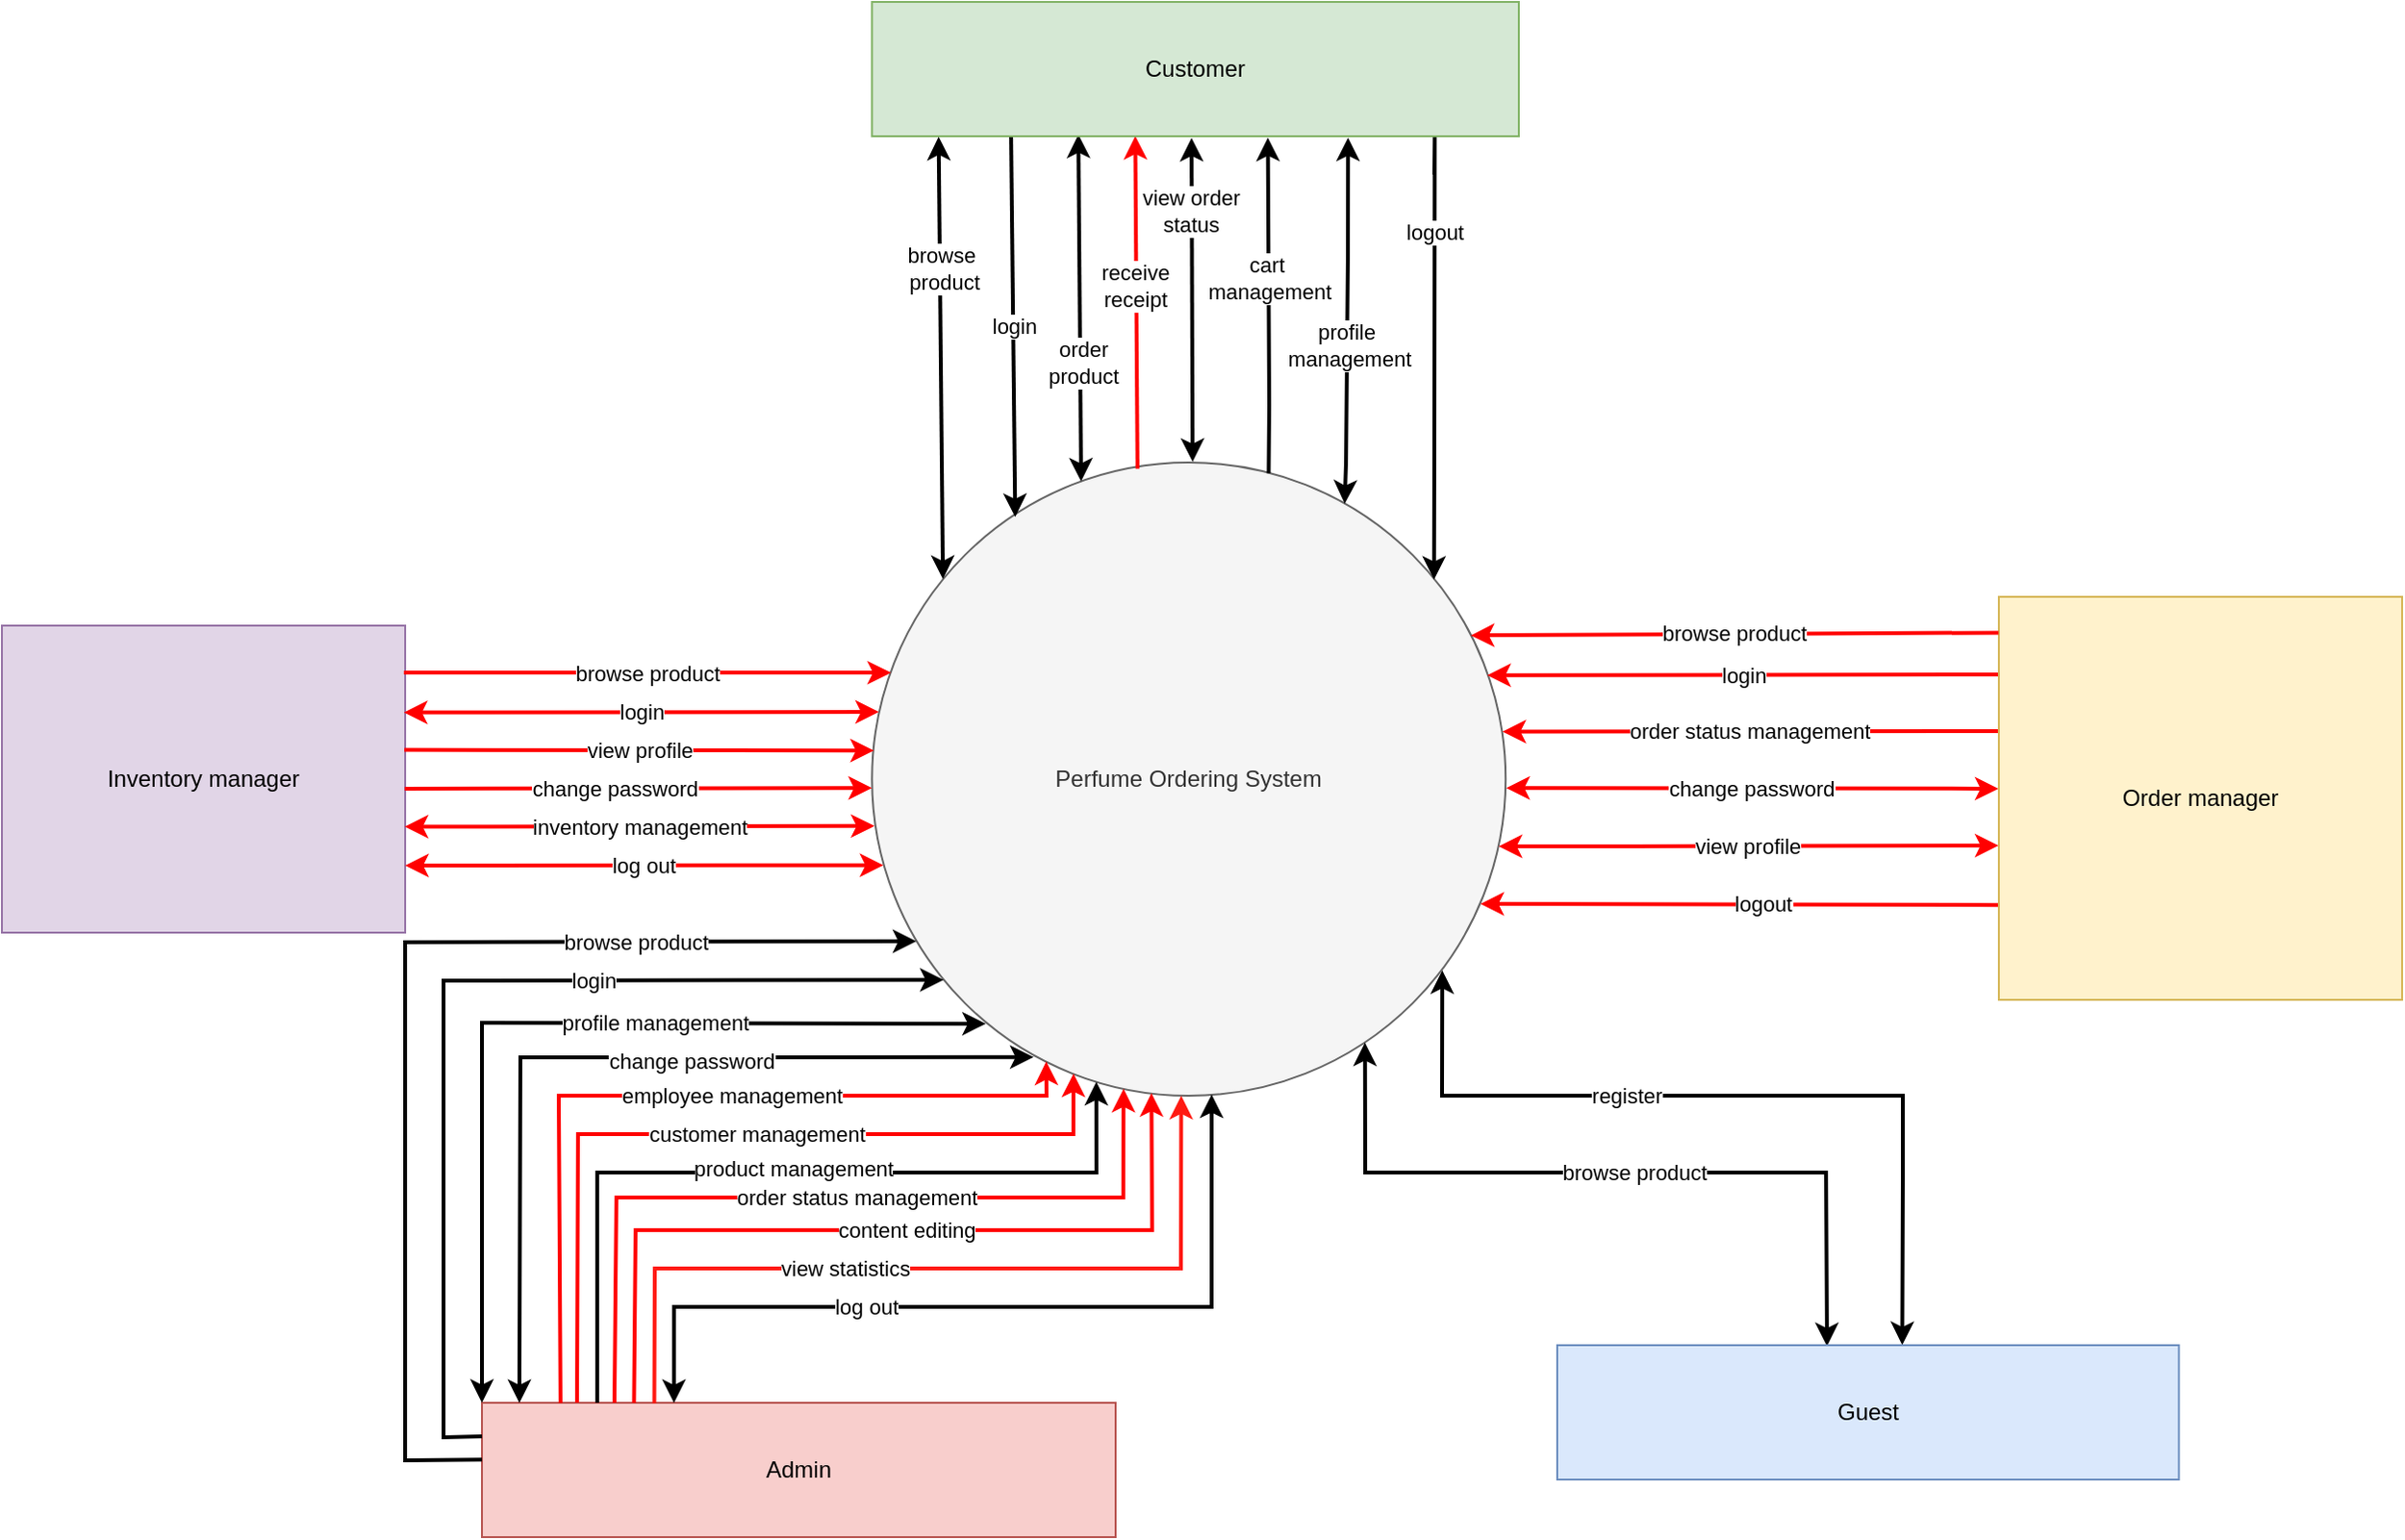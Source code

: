 <mxfile version="21.7.5" type="device">
  <diagram id="_5H-L2p9wcAScAushxqT" name="Page-1">
    <mxGraphModel dx="1034" dy="1102" grid="1" gridSize="10" guides="1" tooltips="1" connect="1" arrows="1" fold="1" page="1" pageScale="1" pageWidth="850" pageHeight="1100" math="0" shadow="0">
      <root>
        <mxCell id="0" />
        <mxCell id="1" parent="0" />
        <mxCell id="1_D0niRrM3T77huq3_q3-2" value="Perfume Ordering System" style="ellipse;whiteSpace=wrap;html=1;aspect=fixed;fillColor=#f5f5f5;strokeColor=#666666;fontColor=#333333;" parent="1" vertex="1">
          <mxGeometry x="1863.13" y="470" width="330" height="330" as="geometry" />
        </mxCell>
        <mxCell id="1_D0niRrM3T77huq3_q3-3" value="cart&amp;nbsp; &lt;br&gt;management" style="endArrow=classic;html=1;rounded=0;strokeColor=#000000;strokeWidth=2;fillColor=#FFFF00;exitX=0.626;exitY=0.017;exitDx=0;exitDy=0;exitPerimeter=0;entryX=0.612;entryY=1.01;entryDx=0;entryDy=0;entryPerimeter=0;" parent="1" source="1_D0niRrM3T77huq3_q3-2" target="1_D0niRrM3T77huq3_q3-11" edge="1">
          <mxGeometry x="0.164" width="50" height="50" relative="1" as="geometry">
            <mxPoint x="2060" y="479.96" as="sourcePoint" />
            <mxPoint x="2100.03" y="300.0" as="targetPoint" />
            <Array as="points">
              <mxPoint x="2070" y="440" />
            </Array>
            <mxPoint as="offset" />
          </mxGeometry>
        </mxCell>
        <mxCell id="1_D0niRrM3T77huq3_q3-4" value="&lt;span style=&quot;color: rgb(0, 0, 0); font-family: Helvetica; font-size: 11px; font-style: normal; font-variant-ligatures: normal; font-variant-caps: normal; font-weight: 400; letter-spacing: normal; orphans: 2; text-align: center; text-indent: 0px; text-transform: none; widows: 2; word-spacing: 0px; -webkit-text-stroke-width: 0px; background-color: rgb(255, 255, 255); text-decoration-thickness: initial; text-decoration-style: initial; text-decoration-color: initial; float: none; display: inline !important;&quot;&gt;view order&lt;br&gt;status&lt;/span&gt;" style="endArrow=classic;startArrow=classic;html=1;rounded=0;strokeWidth=2;entryX=0.494;entryY=1.012;entryDx=0;entryDy=0;entryPerimeter=0;exitX=0.506;exitY=-0.001;exitDx=0;exitDy=0;exitPerimeter=0;" parent="1" source="1_D0niRrM3T77huq3_q3-2" target="1_D0niRrM3T77huq3_q3-11" edge="1">
          <mxGeometry x="0.551" y="1" width="50" height="50" relative="1" as="geometry">
            <mxPoint x="2060" y="470" as="sourcePoint" />
            <mxPoint x="2059.995" y="300.0" as="targetPoint" />
            <Array as="points" />
            <mxPoint as="offset" />
          </mxGeometry>
        </mxCell>
        <mxCell id="1_D0niRrM3T77huq3_q3-5" value="&lt;span style=&quot;color: rgb(0, 0, 0); font-family: Helvetica; font-size: 11px; font-style: normal; font-variant-ligatures: normal; font-variant-caps: normal; font-weight: 400; letter-spacing: normal; orphans: 2; text-align: center; text-indent: 0px; text-transform: none; widows: 2; word-spacing: 0px; -webkit-text-stroke-width: 0px; background-color: rgb(255, 255, 255); text-decoration-thickness: initial; text-decoration-style: initial; text-decoration-color: initial; float: none; display: inline !important;&quot;&gt;order &lt;br&gt;product&lt;/span&gt;" style="startArrow=classic;html=1;rounded=0;strokeWidth=2;exitX=0.33;exitY=0.03;exitDx=0;exitDy=0;exitPerimeter=0;entryX=0.319;entryY=0.987;entryDx=0;entryDy=0;entryPerimeter=0;" parent="1" source="1_D0niRrM3T77huq3_q3-2" target="1_D0niRrM3T77huq3_q3-11" edge="1">
          <mxGeometry x="-0.312" y="-1" width="50" height="50" relative="1" as="geometry">
            <mxPoint x="2000.42" y="450" as="sourcePoint" />
            <mxPoint x="1999.996" y="300.55" as="targetPoint" />
            <mxPoint as="offset" />
          </mxGeometry>
        </mxCell>
        <mxCell id="1_D0niRrM3T77huq3_q3-6" value="browse&lt;br&gt;&amp;nbsp;product" style="endArrow=classic;startArrow=classic;html=1;rounded=0;strokeColor=#000000;strokeWidth=2;entryX=0.103;entryY=1.004;entryDx=0;entryDy=0;entryPerimeter=0;exitX=0.112;exitY=0.184;exitDx=0;exitDy=0;exitPerimeter=0;" parent="1" source="1_D0niRrM3T77huq3_q3-2" target="1_D0niRrM3T77huq3_q3-11" edge="1">
          <mxGeometry x="0.403" width="50" height="50" relative="1" as="geometry">
            <mxPoint x="1920" y="510" as="sourcePoint" />
            <mxPoint x="1920.0" y="300.0" as="targetPoint" />
            <mxPoint as="offset" />
          </mxGeometry>
        </mxCell>
        <mxCell id="1_D0niRrM3T77huq3_q3-7" value="receive&lt;br&gt;receipt" style="endArrow=classic;html=1;rounded=0;strokeColor=#FF0000;strokeWidth=2;exitX=0.419;exitY=0.01;exitDx=0;exitDy=0;exitPerimeter=0;entryX=0.407;entryY=0.998;entryDx=0;entryDy=0;entryPerimeter=0;" parent="1" source="1_D0niRrM3T77huq3_q3-2" target="1_D0niRrM3T77huq3_q3-11" edge="1">
          <mxGeometry x="0.093" y="1" width="50" height="50" relative="1" as="geometry">
            <mxPoint x="2027.36" y="470.0" as="sourcePoint" />
            <mxPoint x="2028.904" y="314.24" as="targetPoint" />
            <mxPoint as="offset" />
          </mxGeometry>
        </mxCell>
        <mxCell id="1_D0niRrM3T77huq3_q3-8" value="login" style="endArrow=classic;html=1;rounded=0;strokeColor=#000000;strokeWidth=2;exitX=0.215;exitY=0.987;exitDx=0;exitDy=0;exitPerimeter=0;entryX=0.226;entryY=0.086;entryDx=0;entryDy=0;entryPerimeter=0;" parent="1" source="1_D0niRrM3T77huq3_q3-11" target="1_D0niRrM3T77huq3_q3-2" edge="1">
          <mxGeometry width="50" height="50" relative="1" as="geometry">
            <mxPoint x="1960.247" y="300.0" as="sourcePoint" />
            <mxPoint x="1960.0" y="456.19" as="targetPoint" />
          </mxGeometry>
        </mxCell>
        <mxCell id="1_D0niRrM3T77huq3_q3-9" value="logout" style="html=1;rounded=0;strokeWidth=2;entryX=0.887;entryY=0.185;entryDx=0;entryDy=0;entryPerimeter=0;" parent="1" target="1_D0niRrM3T77huq3_q3-2" edge="1">
          <mxGeometry x="-0.442" width="50" height="50" relative="1" as="geometry">
            <mxPoint x="2156" y="320" as="sourcePoint" />
            <mxPoint x="2050" y="550.2" as="targetPoint" />
            <Array as="points">
              <mxPoint x="2156.2" y="300" />
              <mxPoint x="2156" y="460" />
            </Array>
            <mxPoint as="offset" />
          </mxGeometry>
        </mxCell>
        <mxCell id="1_D0niRrM3T77huq3_q3-10" value="&lt;meta charset=&quot;utf-8&quot;&gt;&lt;span style=&quot;color: rgb(0, 0, 0); font-family: Helvetica; font-size: 11px; font-style: normal; font-variant-ligatures: normal; font-variant-caps: normal; font-weight: 400; letter-spacing: normal; orphans: 2; text-align: center; text-indent: 0px; text-transform: none; widows: 2; word-spacing: 0px; -webkit-text-stroke-width: 0px; background-color: rgb(255, 255, 255); text-decoration-thickness: initial; text-decoration-style: initial; text-decoration-color: initial; float: none; display: inline !important;&quot;&gt;profile&lt;/span&gt;&lt;br style=&quot;color: rgb(0, 0, 0); font-family: Helvetica; font-size: 11px; font-style: normal; font-variant-ligatures: normal; font-variant-caps: normal; font-weight: 400; letter-spacing: normal; orphans: 2; text-align: center; text-indent: 0px; text-transform: none; widows: 2; word-spacing: 0px; -webkit-text-stroke-width: 0px; text-decoration-thickness: initial; text-decoration-style: initial; text-decoration-color: initial;&quot;&gt;&lt;span style=&quot;color: rgb(0, 0, 0); font-family: Helvetica; font-size: 11px; font-style: normal; font-variant-ligatures: normal; font-variant-caps: normal; font-weight: 400; letter-spacing: normal; orphans: 2; text-align: center; text-indent: 0px; text-transform: none; widows: 2; word-spacing: 0px; -webkit-text-stroke-width: 0px; background-color: rgb(255, 255, 255); text-decoration-thickness: initial; text-decoration-style: initial; text-decoration-color: initial; float: none; display: inline !important;&quot;&gt;&amp;nbsp;management&lt;/span&gt;" style="endArrow=classic;startArrow=classic;html=1;rounded=0;strokeWidth=2;entryX=0.736;entryY=1.01;entryDx=0;entryDy=0;entryPerimeter=0;exitX=0.746;exitY=0.065;exitDx=0;exitDy=0;exitPerimeter=0;" parent="1" source="1_D0niRrM3T77huq3_q3-2" target="1_D0niRrM3T77huq3_q3-11" edge="1">
          <mxGeometry x="-0.134" y="1" width="50" height="50" relative="1" as="geometry">
            <mxPoint x="2110" y="490" as="sourcePoint" />
            <mxPoint x="2202.803" y="330.27" as="targetPoint" />
            <Array as="points">
              <mxPoint x="2110" y="470" />
              <mxPoint x="2111" y="360" />
            </Array>
            <mxPoint as="offset" />
          </mxGeometry>
        </mxCell>
        <mxCell id="1_D0niRrM3T77huq3_q3-11" value="Customer" style="rounded=0;whiteSpace=wrap;html=1;fillColor=#d5e8d4;strokeColor=#82b366;" parent="1" vertex="1">
          <mxGeometry x="1863.13" y="230" width="336.87" height="70" as="geometry" />
        </mxCell>
        <mxCell id="1_D0niRrM3T77huq3_q3-12" value="Admin" style="rounded=0;whiteSpace=wrap;html=1;fillColor=#f8cecc;strokeColor=#b85450;" parent="1" vertex="1">
          <mxGeometry x="1660" y="960" width="330" height="70" as="geometry" />
        </mxCell>
        <mxCell id="1_D0niRrM3T77huq3_q3-13" value="login" style="endArrow=classic;html=1;rounded=0;strokeColor=#000000;strokeWidth=2;entryX=0.113;entryY=0.817;entryDx=0;entryDy=0;entryPerimeter=0;exitX=0;exitY=0.25;exitDx=0;exitDy=0;" parent="1" source="1_D0niRrM3T77huq3_q3-12" target="1_D0niRrM3T77huq3_q3-2" edge="1">
          <mxGeometry x="0.298" width="50" height="50" relative="1" as="geometry">
            <mxPoint x="1640" y="960" as="sourcePoint" />
            <mxPoint x="1912.95" y="750.06" as="targetPoint" />
            <Array as="points">
              <mxPoint x="1640" y="978" />
              <mxPoint x="1640" y="740" />
            </Array>
            <mxPoint as="offset" />
          </mxGeometry>
        </mxCell>
        <mxCell id="1_D0niRrM3T77huq3_q3-14" value="employee management" style="endArrow=classic;html=1;rounded=0;strokeColor=#FF0000;strokeWidth=2;exitX=0.124;exitY=0.001;exitDx=0;exitDy=0;exitPerimeter=0;entryX=0.275;entryY=0.946;entryDx=0;entryDy=0;entryPerimeter=0;" parent="1" source="1_D0niRrM3T77huq3_q3-12" target="1_D0niRrM3T77huq3_q3-2" edge="1">
          <mxGeometry x="0.159" width="50" height="50" relative="1" as="geometry">
            <mxPoint x="1701.91" y="955.26" as="sourcePoint" />
            <mxPoint x="1950" y="790" as="targetPoint" />
            <Array as="points">
              <mxPoint x="1700" y="800" />
              <mxPoint x="1954" y="800" />
            </Array>
            <mxPoint as="offset" />
          </mxGeometry>
        </mxCell>
        <mxCell id="1_D0niRrM3T77huq3_q3-15" value="customer management" style="endArrow=classic;html=1;rounded=0;strokeColor=#FF0000;strokeWidth=2;exitX=0.15;exitY=-0.002;exitDx=0;exitDy=0;exitPerimeter=0;entryX=0.318;entryY=0.965;entryDx=0;entryDy=0;entryPerimeter=0;" parent="1" source="1_D0niRrM3T77huq3_q3-12" target="1_D0niRrM3T77huq3_q3-2" edge="1">
          <mxGeometry x="0.084" width="50" height="50" relative="1" as="geometry">
            <mxPoint x="1739.96" y="970.14" as="sourcePoint" />
            <mxPoint x="1969.38" y="798.93" as="targetPoint" />
            <Array as="points">
              <mxPoint x="1710" y="820" />
              <mxPoint x="1968" y="820" />
            </Array>
            <mxPoint as="offset" />
          </mxGeometry>
        </mxCell>
        <mxCell id="1_D0niRrM3T77huq3_q3-16" value="view statistics" style="endArrow=classic;html=1;rounded=0;fillColor=#FF0000;strokeColor=#FF1A12;strokeWidth=2;entryX=0.488;entryY=1;entryDx=0;entryDy=0;entryPerimeter=0;exitX=0.272;exitY=0.003;exitDx=0;exitDy=0;exitPerimeter=0;" parent="1" source="1_D0niRrM3T77huq3_q3-12" target="1_D0niRrM3T77huq3_q3-2" edge="1">
          <mxGeometry x="-0.221" width="50" height="50" relative="1" as="geometry">
            <mxPoint x="1720" y="810.0" as="sourcePoint" />
            <mxPoint x="2030.13" y="809.73" as="targetPoint" />
            <Array as="points">
              <mxPoint x="1750" y="890" />
              <mxPoint x="2024" y="890" />
            </Array>
            <mxPoint as="offset" />
          </mxGeometry>
        </mxCell>
        <mxCell id="1_D0niRrM3T77huq3_q3-17" value="log out" style="endArrow=classic;startArrow=classic;html=1;rounded=0;strokeColor=#000000;strokeWidth=2;fillColor=#FFFF00;entryX=0.536;entryY=0.998;entryDx=0;entryDy=0;entryPerimeter=0;exitX=0.303;exitY=0.001;exitDx=0;exitDy=0;exitPerimeter=0;" parent="1" source="1_D0niRrM3T77huq3_q3-12" target="1_D0niRrM3T77huq3_q3-2" edge="1">
          <mxGeometry x="-0.32" width="50" height="50" relative="1" as="geometry">
            <mxPoint x="1790" y="840" as="sourcePoint" />
            <mxPoint x="2049.57" y="807.57" as="targetPoint" />
            <Array as="points">
              <mxPoint x="1760" y="910" />
              <mxPoint x="2040" y="910" />
            </Array>
            <mxPoint as="offset" />
          </mxGeometry>
        </mxCell>
        <mxCell id="1_D0niRrM3T77huq3_q3-20" value="content editing" style="endArrow=classic;html=1;rounded=0;strokeWidth=2;strokeColor=#FF0000;exitX=0.24;exitY=0.001;exitDx=0;exitDy=0;exitPerimeter=0;entryX=0.441;entryY=0.996;entryDx=0;entryDy=0;entryPerimeter=0;" parent="1" source="1_D0niRrM3T77huq3_q3-12" target="1_D0niRrM3T77huq3_q3-2" edge="1">
          <mxGeometry x="0.074" width="50" height="50" relative="1" as="geometry">
            <mxPoint x="1737.22" y="956.26" as="sourcePoint" />
            <mxPoint x="2009" y="810" as="targetPoint" />
            <Array as="points">
              <mxPoint x="1740" y="870" />
              <mxPoint x="2009" y="870" />
            </Array>
            <mxPoint as="offset" />
          </mxGeometry>
        </mxCell>
        <mxCell id="1_D0niRrM3T77huq3_q3-21" value="change password" style="endArrow=classic;startArrow=classic;html=1;rounded=0;strokeColor=#000000;strokeWidth=2;fillColor=#FFFF00;entryX=0.255;entryY=0.939;entryDx=0;entryDy=0;exitX=0.059;exitY=0.001;exitDx=0;exitDy=0;exitPerimeter=0;entryPerimeter=0;" parent="1" source="1_D0niRrM3T77huq3_q3-12" target="1_D0niRrM3T77huq3_q3-2" edge="1">
          <mxGeometry x="0.204" y="-2" width="50" height="50" relative="1" as="geometry">
            <mxPoint x="1720" y="810" as="sourcePoint" />
            <mxPoint x="1938.6" y="780.03" as="targetPoint" />
            <Array as="points">
              <mxPoint x="1680" y="780" />
            </Array>
            <mxPoint as="offset" />
          </mxGeometry>
        </mxCell>
        <mxCell id="1_D0niRrM3T77huq3_q3-23" value="&lt;span style=&quot;color: rgb(0, 0, 0); font-family: Helvetica; font-size: 11px; font-style: normal; font-variant-ligatures: normal; font-variant-caps: normal; font-weight: 400; letter-spacing: normal; orphans: 2; text-align: center; text-indent: 0px; text-transform: none; widows: 2; word-spacing: 0px; -webkit-text-stroke-width: 0px; background-color: rgb(255, 255, 255); text-decoration-thickness: initial; text-decoration-style: initial; text-decoration-color: initial; float: none; display: inline !important;&quot;&gt;profile&lt;/span&gt;&lt;span style=&quot;color: rgb(0, 0, 0); font-family: Helvetica; font-size: 11px; font-style: normal; font-variant-ligatures: normal; font-variant-caps: normal; font-weight: 400; letter-spacing: normal; orphans: 2; text-align: center; text-indent: 0px; text-transform: none; widows: 2; word-spacing: 0px; -webkit-text-stroke-width: 0px; background-color: rgb(255, 255, 255); text-decoration-thickness: initial; text-decoration-style: initial; text-decoration-color: initial; float: none; display: inline !important;&quot;&gt;&amp;nbsp;management&lt;/span&gt;" style="endArrow=classic;startArrow=classic;html=1;rounded=0;strokeWidth=2;exitX=0;exitY=0;exitDx=0;exitDy=0;strokeColor=#000000;entryX=0.12;entryY=0.824;entryDx=0;entryDy=0;entryPerimeter=0;" parent="1" source="1_D0niRrM3T77huq3_q3-12" edge="1">
          <mxGeometry x="0.251" width="50" height="50" relative="1" as="geometry">
            <mxPoint x="1660.0" y="790.0" as="sourcePoint" />
            <mxPoint x="1922.4" y="762.48" as="targetPoint" />
            <Array as="points">
              <mxPoint x="1660" y="762" />
            </Array>
            <mxPoint as="offset" />
          </mxGeometry>
        </mxCell>
        <mxCell id="1_D0niRrM3T77huq3_q3-24" value="product management" style="endArrow=classic;html=1;rounded=0;entryX=0.354;entryY=0.978;entryDx=0;entryDy=0;entryPerimeter=0;strokeWidth=2;strokeColor=#000000;" parent="1" target="1_D0niRrM3T77huq3_q3-2" edge="1">
          <mxGeometry x="0.036" y="2" width="50" height="50" relative="1" as="geometry">
            <mxPoint x="1720" y="960" as="sourcePoint" />
            <mxPoint x="1980.72" y="800.01" as="targetPoint" />
            <Array as="points">
              <mxPoint x="1720" y="840" />
              <mxPoint x="1980" y="840" />
            </Array>
            <mxPoint as="offset" />
          </mxGeometry>
        </mxCell>
        <mxCell id="1_D0niRrM3T77huq3_q3-25" value="order status management" style="endArrow=classic;html=1;rounded=0;strokeWidth=2;strokeColor=#FF0000;entryX=0.397;entryY=0.989;entryDx=0;entryDy=0;entryPerimeter=0;" parent="1" target="1_D0niRrM3T77huq3_q3-2" edge="1">
          <mxGeometry x="0.085" width="50" height="50" relative="1" as="geometry">
            <mxPoint x="1729" y="960" as="sourcePoint" />
            <mxPoint x="1994" y="800" as="targetPoint" />
            <Array as="points">
              <mxPoint x="1730" y="853" />
              <mxPoint x="1994" y="853" />
            </Array>
            <mxPoint as="offset" />
          </mxGeometry>
        </mxCell>
        <mxCell id="1_D0niRrM3T77huq3_q3-26" value="login" style="endArrow=classic;html=1;rounded=0;strokeColor=#FF0000;strokeWidth=2;entryX=0.971;entryY=0.336;entryDx=0;entryDy=0;entryPerimeter=0;exitX=-0.002;exitY=0.193;exitDx=0;exitDy=0;exitPerimeter=0;" parent="1" source="1_D0niRrM3T77huq3_q3-32" target="1_D0niRrM3T77huq3_q3-2" edge="1">
          <mxGeometry width="50" height="50" relative="1" as="geometry">
            <mxPoint x="2449" y="580" as="sourcePoint" />
            <mxPoint x="2192.41" y="590.23" as="targetPoint" />
          </mxGeometry>
        </mxCell>
        <mxCell id="1_D0niRrM3T77huq3_q3-27" value="&lt;span style=&quot;color: rgb(0, 0, 0); font-family: Helvetica; font-size: 11px; font-style: normal; font-variant-ligatures: normal; font-variant-caps: normal; font-weight: 400; letter-spacing: normal; orphans: 2; text-align: center; text-indent: 0px; text-transform: none; widows: 2; word-spacing: 0px; -webkit-text-stroke-width: 0px; background-color: rgb(255, 255, 255); text-decoration-thickness: initial; text-decoration-style: initial; text-decoration-color: initial; float: none; display: inline !important;&quot;&gt;order status management&lt;/span&gt;" style="endArrow=classic;html=1;rounded=0;strokeColor=#FF0000;strokeWidth=2;exitX=-0.005;exitY=0.378;exitDx=0;exitDy=0;exitPerimeter=0;entryX=0.995;entryY=0.425;entryDx=0;entryDy=0;entryPerimeter=0;" parent="1" target="1_D0niRrM3T77huq3_q3-2" edge="1">
          <mxGeometry width="50" height="50" relative="1" as="geometry">
            <mxPoint x="2449.49" y="610.0" as="sourcePoint" />
            <mxPoint x="2200.0" y="611.04" as="targetPoint" />
          </mxGeometry>
        </mxCell>
        <mxCell id="1_D0niRrM3T77huq3_q3-29" value="change password" style="endArrow=classic;startArrow=classic;html=1;rounded=0;strokeColor=#FF0000;strokeWidth=2;fillColor=#FFFF00;entryX=-0.001;entryY=0.476;entryDx=0;entryDy=0;entryPerimeter=0;exitX=1.001;exitY=0.514;exitDx=0;exitDy=0;exitPerimeter=0;" parent="1" source="1_D0niRrM3T77huq3_q3-2" target="1_D0niRrM3T77huq3_q3-32" edge="1">
          <mxGeometry width="50" height="50" relative="1" as="geometry">
            <mxPoint x="2193.13" y="660.23" as="sourcePoint" />
            <mxPoint x="2450.54" y="660.0" as="targetPoint" />
          </mxGeometry>
        </mxCell>
        <mxCell id="1_D0niRrM3T77huq3_q3-30" value="logout" style="html=1;rounded=0;strokeWidth=2;exitX=0.002;exitY=0.855;exitDx=0;exitDy=0;exitPerimeter=0;strokeColor=#FF0000;" parent="1" edge="1">
          <mxGeometry x="-0.088" width="50" height="50" relative="1" as="geometry">
            <mxPoint x="2450.0" y="700.58" as="sourcePoint" />
            <mxPoint x="2180" y="700" as="targetPoint" />
            <Array as="points" />
            <mxPoint as="offset" />
          </mxGeometry>
        </mxCell>
        <mxCell id="1_D0niRrM3T77huq3_q3-31" value="&lt;span style=&quot;color: rgb(0, 0, 0); font-family: Helvetica; font-size: 11px; font-style: normal; font-variant-ligatures: normal; font-variant-caps: normal; font-weight: 400; letter-spacing: normal; orphans: 2; text-align: center; text-indent: 0px; text-transform: none; widows: 2; word-spacing: 0px; -webkit-text-stroke-width: 0px; background-color: rgb(255, 255, 255); text-decoration-thickness: initial; text-decoration-style: initial; text-decoration-color: initial; float: none; display: inline !important;&quot;&gt;view profile&lt;/span&gt;" style="endArrow=classic;startArrow=classic;html=1;rounded=0;strokeWidth=2;entryX=-0.001;entryY=0.617;entryDx=0;entryDy=0;entryPerimeter=0;exitX=0.989;exitY=0.606;exitDx=0;exitDy=0;exitPerimeter=0;strokeColor=#FF0000;" parent="1" source="1_D0niRrM3T77huq3_q3-2" target="1_D0niRrM3T77huq3_q3-32" edge="1">
          <mxGeometry width="50" height="50" relative="1" as="geometry">
            <mxPoint x="2190" y="680" as="sourcePoint" />
            <mxPoint x="2450.0" y="680.46" as="targetPoint" />
            <Array as="points">
              <mxPoint x="2260" y="670" />
            </Array>
          </mxGeometry>
        </mxCell>
        <mxCell id="1_D0niRrM3T77huq3_q3-32" value="Order manager" style="rounded=0;whiteSpace=wrap;html=1;fillColor=#fff2cc;strokeColor=#d6b656;" parent="1" vertex="1">
          <mxGeometry x="2450" y="540" width="210" height="210" as="geometry" />
        </mxCell>
        <mxCell id="1_D0niRrM3T77huq3_q3-33" value="browse product" style="endArrow=classic;startArrow=classic;html=1;rounded=0;exitX=0.434;exitY=0.007;exitDx=0;exitDy=0;strokeWidth=2;exitPerimeter=0;entryX=0.778;entryY=0.916;entryDx=0;entryDy=0;entryPerimeter=0;" parent="1" source="1_D0niRrM3T77huq3_q3-35" target="1_D0niRrM3T77huq3_q3-2" edge="1">
          <mxGeometry x="-0.045" width="50" height="50" relative="1" as="geometry">
            <mxPoint x="2471.761" y="934.56" as="sourcePoint" />
            <mxPoint x="2120.24" y="775.43" as="targetPoint" />
            <mxPoint as="offset" />
            <Array as="points">
              <mxPoint x="2360" y="840" />
              <mxPoint x="2120" y="840" />
            </Array>
          </mxGeometry>
        </mxCell>
        <mxCell id="1_D0niRrM3T77huq3_q3-34" value="&lt;meta charset=&quot;utf-8&quot;&gt;&lt;span style=&quot;color: rgb(0, 0, 0); font-family: Helvetica; font-size: 11px; font-style: normal; font-variant-ligatures: normal; font-variant-caps: normal; font-weight: 400; letter-spacing: normal; orphans: 2; text-align: center; text-indent: 0px; text-transform: none; widows: 2; word-spacing: 0px; -webkit-text-stroke-width: 0px; background-color: rgb(255, 255, 255); text-decoration-thickness: initial; text-decoration-style: initial; text-decoration-color: initial; float: none; display: inline !important;&quot;&gt;register&lt;/span&gt;" style="endArrow=classic;startArrow=classic;html=1;rounded=0;entryX=0.9;entryY=0.802;entryDx=0;entryDy=0;strokeWidth=2;entryPerimeter=0;exitX=0.555;exitY=-0.001;exitDx=0;exitDy=0;exitPerimeter=0;" parent="1" source="1_D0niRrM3T77huq3_q3-35" target="1_D0niRrM3T77huq3_q3-2" edge="1">
          <mxGeometry x="0.257" width="50" height="50" relative="1" as="geometry">
            <mxPoint x="2520" y="930" as="sourcePoint" />
            <mxPoint x="2161.459" y="770.649" as="targetPoint" />
            <Array as="points">
              <mxPoint x="2400" y="840" />
              <mxPoint x="2400" y="800" />
              <mxPoint x="2160" y="800" />
            </Array>
            <mxPoint as="offset" />
          </mxGeometry>
        </mxCell>
        <mxCell id="1_D0niRrM3T77huq3_q3-35" value="Guest" style="rounded=0;whiteSpace=wrap;html=1;fillColor=#dae8fc;strokeColor=#6c8ebf;" parent="1" vertex="1">
          <mxGeometry x="2220" y="930" width="323.75" height="70" as="geometry" />
        </mxCell>
        <mxCell id="1_D0niRrM3T77huq3_q3-36" value="Inventory manager" style="rounded=0;whiteSpace=wrap;html=1;fillColor=#e1d5e7;strokeColor=#9673a6;" parent="1" vertex="1">
          <mxGeometry x="1410" y="555" width="210" height="160" as="geometry" />
        </mxCell>
        <mxCell id="1_D0niRrM3T77huq3_q3-50" value="view profile" style="endArrow=classic;html=1;rounded=0;entryX=0.003;entryY=0.455;entryDx=0;entryDy=0;entryPerimeter=0;strokeWidth=2;strokeColor=#ff0000;exitX=0.998;exitY=0.405;exitDx=0;exitDy=0;exitPerimeter=0;" parent="1" source="1_D0niRrM3T77huq3_q3-36" target="1_D0niRrM3T77huq3_q3-2" edge="1">
          <mxGeometry width="50" height="50" relative="1" as="geometry">
            <mxPoint x="1640" y="591" as="sourcePoint" />
            <mxPoint x="1862.56" y="590.65" as="targetPoint" />
          </mxGeometry>
        </mxCell>
        <mxCell id="1_D0niRrM3T77huq3_q3-51" value="browse product" style="endArrow=classic;html=1;rounded=0;strokeColor=#FF0000;strokeWidth=2;entryX=0.03;entryY=0.332;entryDx=0;entryDy=0;entryPerimeter=0;exitX=0.997;exitY=0.153;exitDx=0;exitDy=0;exitPerimeter=0;" parent="1" source="1_D0niRrM3T77huq3_q3-36" target="1_D0niRrM3T77huq3_q3-2" edge="1">
          <mxGeometry width="50" height="50" relative="1" as="geometry">
            <mxPoint x="1650" y="520" as="sourcePoint" />
            <mxPoint x="1820" y="560" as="targetPoint" />
          </mxGeometry>
        </mxCell>
        <mxCell id="1_D0niRrM3T77huq3_q3-52" value="login" style="endArrow=classic;startArrow=classic;html=1;rounded=0;strokeColor=#FF0000;strokeWidth=2;fillColor=#FFFF00;exitX=0.997;exitY=0.283;exitDx=0;exitDy=0;exitPerimeter=0;entryX=0.011;entryY=0.394;entryDx=0;entryDy=0;entryPerimeter=0;" parent="1" source="1_D0niRrM3T77huq3_q3-36" target="1_D0niRrM3T77huq3_q3-2" edge="1">
          <mxGeometry width="50" height="50" relative="1" as="geometry">
            <mxPoint x="1570" y="576.51" as="sourcePoint" />
            <mxPoint x="1872.01" y="578.5" as="targetPoint" />
          </mxGeometry>
        </mxCell>
        <mxCell id="1_D0niRrM3T77huq3_q3-56" value="change password" style="endArrow=classic;html=1;rounded=0;entryX=0;entryY=0.514;entryDx=0;entryDy=0;entryPerimeter=0;strokeWidth=2;strokeColor=#FF0000;exitX=0.999;exitY=0.531;exitDx=0;exitDy=0;exitPerimeter=0;" parent="1" source="1_D0niRrM3T77huq3_q3-36" target="1_D0niRrM3T77huq3_q3-2" edge="1">
          <mxGeometry x="-0.105" width="50" height="50" relative="1" as="geometry">
            <mxPoint x="1581.25" y="640.0" as="sourcePoint" />
            <mxPoint x="1863.13" y="641.06" as="targetPoint" />
            <mxPoint as="offset" />
          </mxGeometry>
        </mxCell>
        <mxCell id="1_D0niRrM3T77huq3_q3-57" value="&lt;span style=&quot;color: rgb(0, 0, 0); font-family: Helvetica; font-size: 11px; font-style: normal; font-variant-ligatures: normal; font-variant-caps: normal; font-weight: 400; letter-spacing: normal; orphans: 2; text-align: center; text-indent: 0px; text-transform: none; widows: 2; word-spacing: 0px; -webkit-text-stroke-width: 0px; background-color: rgb(255, 255, 255); text-decoration-thickness: initial; text-decoration-style: initial; text-decoration-color: initial; float: none; display: inline !important;&quot;&gt;log out&lt;/span&gt;" style="endArrow=classic;startArrow=classic;html=1;rounded=0;strokeWidth=2;entryX=0.018;entryY=0.636;entryDx=0;entryDy=0;entryPerimeter=0;strokeColor=#FF0000;" parent="1" target="1_D0niRrM3T77huq3_q3-2" edge="1">
          <mxGeometry width="50" height="50" relative="1" as="geometry">
            <mxPoint x="1620" y="680" as="sourcePoint" />
            <mxPoint x="1879.97" y="720.0" as="targetPoint" />
            <Array as="points" />
          </mxGeometry>
        </mxCell>
        <mxCell id="1_D0niRrM3T77huq3_q3-58" value="inventory management" style="endArrow=classic;startArrow=classic;html=1;rounded=0;entryX=0.004;entryY=0.574;entryDx=0;entryDy=0;entryPerimeter=0;strokeWidth=2;strokeColor=#ff0000;exitX=0.999;exitY=0.655;exitDx=0;exitDy=0;exitPerimeter=0;" parent="1" source="1_D0niRrM3T77huq3_q3-36" target="1_D0niRrM3T77huq3_q3-2" edge="1">
          <mxGeometry x="0.001" width="50" height="50" relative="1" as="geometry">
            <mxPoint x="1630" y="640" as="sourcePoint" />
            <mxPoint x="1855.57" y="670.22" as="targetPoint" />
            <mxPoint as="offset" />
          </mxGeometry>
        </mxCell>
        <mxCell id="1_D0niRrM3T77huq3_q3-60" value="browse product" style="endArrow=classic;html=1;rounded=0;strokeColor=#000000;strokeWidth=2;entryX=0.07;entryY=0.756;entryDx=0;entryDy=0;entryPerimeter=0;exitX=0;exitY=0.423;exitDx=0;exitDy=0;exitPerimeter=0;" parent="1" source="1_D0niRrM3T77huq3_q3-12" target="1_D0niRrM3T77huq3_q3-2" edge="1">
          <mxGeometry x="0.493" width="50" height="50" relative="1" as="geometry">
            <mxPoint x="1629.37" y="720" as="sourcePoint" />
            <mxPoint x="1883.03" y="720.08" as="targetPoint" />
            <Array as="points">
              <mxPoint x="1620" y="990" />
              <mxPoint x="1620" y="720" />
            </Array>
            <mxPoint as="offset" />
          </mxGeometry>
        </mxCell>
        <mxCell id="1_D0niRrM3T77huq3_q3-61" value="browse product" style="endArrow=classic;html=1;rounded=0;strokeColor=#FF0000;strokeWidth=2;entryX=0.945;entryY=0.273;entryDx=0;entryDy=0;entryPerimeter=0;exitX=-0.001;exitY=0.089;exitDx=0;exitDy=0;exitPerimeter=0;" parent="1" source="1_D0niRrM3T77huq3_q3-32" target="1_D0niRrM3T77huq3_q3-2" edge="1">
          <mxGeometry width="50" height="50" relative="1" as="geometry">
            <mxPoint x="2200.0" y="500" as="sourcePoint" />
            <mxPoint x="2453.66" y="500.08" as="targetPoint" />
          </mxGeometry>
        </mxCell>
      </root>
    </mxGraphModel>
  </diagram>
</mxfile>
